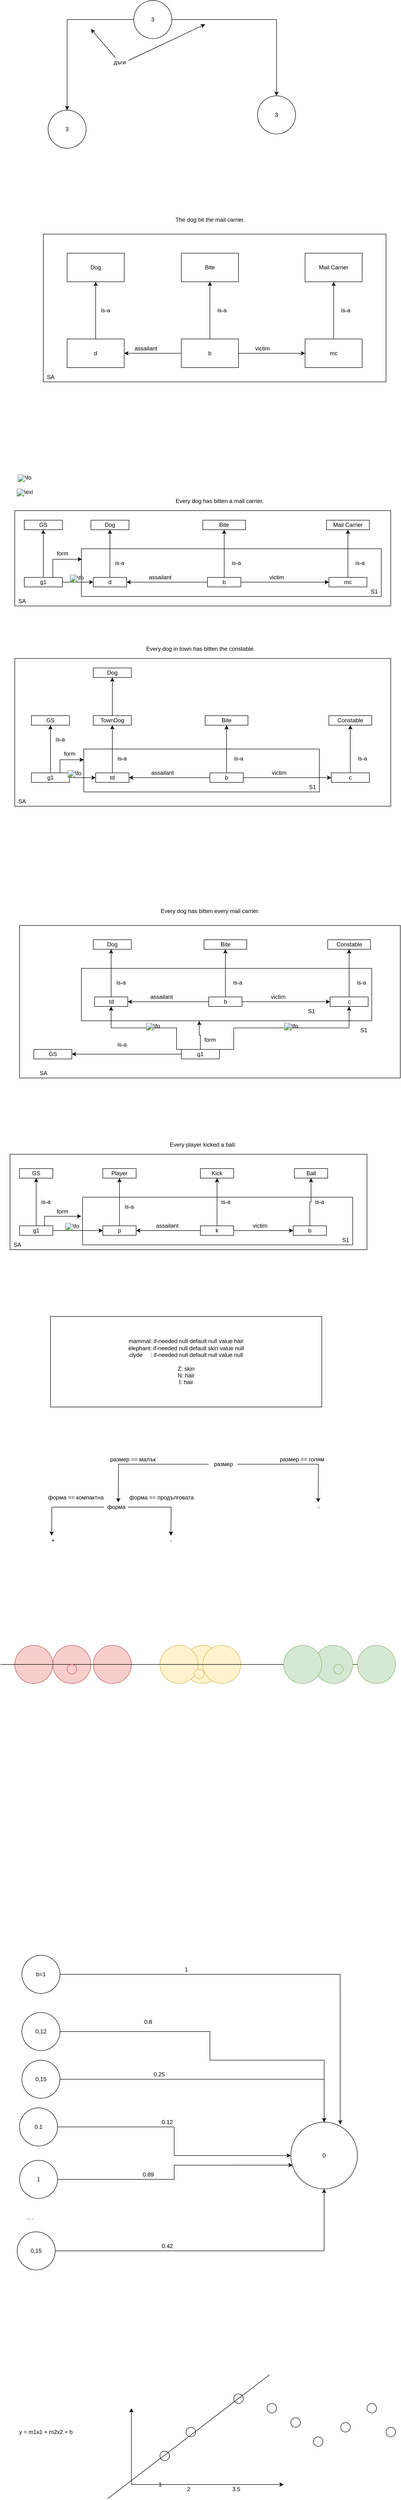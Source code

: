 <mxfile version="16.2.4" type="google"><diagram id="EiVIP9rwSsJM8in6CHdA" name="Page-1"><mxGraphModel dx="1892" dy="961" grid="1" gridSize="10" guides="1" tooltips="1" connect="1" arrows="1" fold="1" page="1" pageScale="1" pageWidth="850" pageHeight="1100" math="0" shadow="0"><root><mxCell id="0"/><mxCell id="1" parent="0"/><mxCell id="0oAoUX062dM17Hm5XDF3-159" value="" style="whiteSpace=wrap;html=1;" vertex="1" parent="1"><mxGeometry x="20" y="2530" width="750" height="200" as="geometry"/></mxCell><mxCell id="0oAoUX062dM17Hm5XDF3-153" value="" style="whiteSpace=wrap;html=1;" vertex="1" parent="1"><mxGeometry x="172.5" y="2620" width="567.5" height="100" as="geometry"/></mxCell><mxCell id="0oAoUX062dM17Hm5XDF3-131" value="" style="whiteSpace=wrap;html=1;" vertex="1" parent="1"><mxGeometry x="40" y="2050" width="800" height="320" as="geometry"/></mxCell><mxCell id="0oAoUX062dM17Hm5XDF3-127" value="" style="whiteSpace=wrap;html=1;" vertex="1" parent="1"><mxGeometry x="170" y="2140" width="610" height="110" as="geometry"/></mxCell><mxCell id="0oAoUX062dM17Hm5XDF3-85" value="" style="whiteSpace=wrap;html=1;" vertex="1" parent="1"><mxGeometry x="30" y="1490" width="790" height="310" as="geometry"/></mxCell><mxCell id="0oAoUX062dM17Hm5XDF3-84" value="" style="whiteSpace=wrap;html=1;" vertex="1" parent="1"><mxGeometry x="175" y="1680" width="495" height="90" as="geometry"/></mxCell><mxCell id="0oAoUX062dM17Hm5XDF3-57" value="" style="whiteSpace=wrap;html=1;" vertex="1" parent="1"><mxGeometry x="30" y="1180" width="790" height="200" as="geometry"/></mxCell><mxCell id="0oAoUX062dM17Hm5XDF3-54" value="" style="whiteSpace=wrap;html=1;" vertex="1" parent="1"><mxGeometry x="170" y="1260" width="630" height="100" as="geometry"/></mxCell><mxCell id="0oAoUX062dM17Hm5XDF3-26" value="" style="whiteSpace=wrap;html=1;" vertex="1" parent="1"><mxGeometry x="90" y="600" width="720" height="310" as="geometry"/></mxCell><mxCell id="0oAoUX062dM17Hm5XDF3-4" style="edgeStyle=orthogonalEdgeStyle;rounded=0;orthogonalLoop=1;jettySize=auto;html=1;exitX=0;exitY=0.5;exitDx=0;exitDy=0;" edge="1" parent="1" source="0oAoUX062dM17Hm5XDF3-1" target="0oAoUX062dM17Hm5XDF3-2"><mxGeometry relative="1" as="geometry"/></mxCell><mxCell id="0oAoUX062dM17Hm5XDF3-5" style="edgeStyle=orthogonalEdgeStyle;rounded=0;orthogonalLoop=1;jettySize=auto;html=1;exitX=1;exitY=0.5;exitDx=0;exitDy=0;entryX=0.5;entryY=0;entryDx=0;entryDy=0;" edge="1" parent="1" source="0oAoUX062dM17Hm5XDF3-1" target="0oAoUX062dM17Hm5XDF3-3"><mxGeometry relative="1" as="geometry"/></mxCell><mxCell id="0oAoUX062dM17Hm5XDF3-1" value="3" style="ellipse;whiteSpace=wrap;html=1;aspect=fixed;" vertex="1" parent="1"><mxGeometry x="280" y="110" width="80" height="80" as="geometry"/></mxCell><mxCell id="0oAoUX062dM17Hm5XDF3-2" value="3" style="ellipse;whiteSpace=wrap;html=1;aspect=fixed;" vertex="1" parent="1"><mxGeometry x="100" y="340" width="80" height="80" as="geometry"/></mxCell><mxCell id="0oAoUX062dM17Hm5XDF3-3" value="3" style="ellipse;whiteSpace=wrap;html=1;aspect=fixed;" vertex="1" parent="1"><mxGeometry x="540" y="310" width="80" height="80" as="geometry"/></mxCell><mxCell id="0oAoUX062dM17Hm5XDF3-6" value="дъги" style="text;html=1;align=center;verticalAlign=middle;resizable=0;points=[];autosize=1;strokeColor=none;fillColor=none;" vertex="1" parent="1"><mxGeometry x="230" y="230" width="40" height="20" as="geometry"/></mxCell><mxCell id="0oAoUX062dM17Hm5XDF3-7" value="" style="endArrow=classic;html=1;rounded=0;" edge="1" parent="1" source="0oAoUX062dM17Hm5XDF3-6"><mxGeometry width="50" height="50" relative="1" as="geometry"><mxPoint x="470" y="330" as="sourcePoint"/><mxPoint x="190" y="170" as="targetPoint"/></mxGeometry></mxCell><mxCell id="0oAoUX062dM17Hm5XDF3-8" value="" style="endArrow=classic;html=1;rounded=0;exitX=0.979;exitY=0.281;exitDx=0;exitDy=0;exitPerimeter=0;" edge="1" parent="1" source="0oAoUX062dM17Hm5XDF3-6"><mxGeometry width="50" height="50" relative="1" as="geometry"><mxPoint x="251.429" y="240" as="sourcePoint"/><mxPoint x="430" y="160" as="targetPoint"/></mxGeometry></mxCell><mxCell id="0oAoUX062dM17Hm5XDF3-9" value="Dog" style="rounded=0;whiteSpace=wrap;html=1;" vertex="1" parent="1"><mxGeometry x="140" y="640" width="120" height="60" as="geometry"/></mxCell><mxCell id="0oAoUX062dM17Hm5XDF3-10" value="The dog bit the mail carrier." style="text;html=1;align=center;verticalAlign=middle;resizable=0;points=[];autosize=1;strokeColor=none;fillColor=none;" vertex="1" parent="1"><mxGeometry x="360" y="560" width="160" height="20" as="geometry"/></mxCell><mxCell id="0oAoUX062dM17Hm5XDF3-11" value="Mail Carrier" style="rounded=0;whiteSpace=wrap;html=1;" vertex="1" parent="1"><mxGeometry x="640" y="640" width="120" height="60" as="geometry"/></mxCell><mxCell id="0oAoUX062dM17Hm5XDF3-12" value="Bite" style="rounded=0;whiteSpace=wrap;html=1;" vertex="1" parent="1"><mxGeometry x="380" y="640" width="120" height="60" as="geometry"/></mxCell><mxCell id="0oAoUX062dM17Hm5XDF3-16" style="edgeStyle=orthogonalEdgeStyle;rounded=0;orthogonalLoop=1;jettySize=auto;html=1;" edge="1" parent="1" source="0oAoUX062dM17Hm5XDF3-13" target="0oAoUX062dM17Hm5XDF3-9"><mxGeometry relative="1" as="geometry"/></mxCell><mxCell id="0oAoUX062dM17Hm5XDF3-13" value="d" style="rounded=0;whiteSpace=wrap;html=1;" vertex="1" parent="1"><mxGeometry x="140" y="820" width="120" height="60" as="geometry"/></mxCell><mxCell id="0oAoUX062dM17Hm5XDF3-17" style="edgeStyle=orthogonalEdgeStyle;rounded=0;orthogonalLoop=1;jettySize=auto;html=1;entryX=0.5;entryY=1;entryDx=0;entryDy=0;" edge="1" parent="1" source="0oAoUX062dM17Hm5XDF3-14" target="0oAoUX062dM17Hm5XDF3-12"><mxGeometry relative="1" as="geometry"/></mxCell><mxCell id="0oAoUX062dM17Hm5XDF3-22" style="edgeStyle=orthogonalEdgeStyle;rounded=0;orthogonalLoop=1;jettySize=auto;html=1;" edge="1" parent="1" source="0oAoUX062dM17Hm5XDF3-14" target="0oAoUX062dM17Hm5XDF3-13"><mxGeometry relative="1" as="geometry"/></mxCell><mxCell id="0oAoUX062dM17Hm5XDF3-23" style="edgeStyle=orthogonalEdgeStyle;rounded=0;orthogonalLoop=1;jettySize=auto;html=1;entryX=0;entryY=0.5;entryDx=0;entryDy=0;" edge="1" parent="1" source="0oAoUX062dM17Hm5XDF3-14" target="0oAoUX062dM17Hm5XDF3-15"><mxGeometry relative="1" as="geometry"/></mxCell><mxCell id="0oAoUX062dM17Hm5XDF3-14" value="b" style="rounded=0;whiteSpace=wrap;html=1;" vertex="1" parent="1"><mxGeometry x="380" y="820" width="120" height="60" as="geometry"/></mxCell><mxCell id="0oAoUX062dM17Hm5XDF3-18" style="edgeStyle=orthogonalEdgeStyle;rounded=0;orthogonalLoop=1;jettySize=auto;html=1;" edge="1" parent="1" source="0oAoUX062dM17Hm5XDF3-15" target="0oAoUX062dM17Hm5XDF3-11"><mxGeometry relative="1" as="geometry"/></mxCell><mxCell id="0oAoUX062dM17Hm5XDF3-15" value="mc" style="rounded=0;whiteSpace=wrap;html=1;" vertex="1" parent="1"><mxGeometry x="640" y="820" width="120" height="60" as="geometry"/></mxCell><mxCell id="0oAoUX062dM17Hm5XDF3-19" value="is-a" style="text;html=1;align=center;verticalAlign=middle;resizable=0;points=[];autosize=1;strokeColor=none;fillColor=none;" vertex="1" parent="1"><mxGeometry x="205" y="750" width="30" height="20" as="geometry"/></mxCell><mxCell id="0oAoUX062dM17Hm5XDF3-20" value="is-a" style="text;html=1;align=center;verticalAlign=middle;resizable=0;points=[];autosize=1;strokeColor=none;fillColor=none;" vertex="1" parent="1"><mxGeometry x="450" y="750" width="30" height="20" as="geometry"/></mxCell><mxCell id="0oAoUX062dM17Hm5XDF3-21" value="is-a" style="text;html=1;align=center;verticalAlign=middle;resizable=0;points=[];autosize=1;strokeColor=none;fillColor=none;" vertex="1" parent="1"><mxGeometry x="710" y="750" width="30" height="20" as="geometry"/></mxCell><mxCell id="0oAoUX062dM17Hm5XDF3-24" value="victim" style="text;html=1;align=center;verticalAlign=middle;resizable=0;points=[];autosize=1;strokeColor=none;fillColor=none;" vertex="1" parent="1"><mxGeometry x="525" y="830" width="50" height="20" as="geometry"/></mxCell><mxCell id="0oAoUX062dM17Hm5XDF3-25" value="assailant" style="text;html=1;align=center;verticalAlign=middle;resizable=0;points=[];autosize=1;strokeColor=none;fillColor=none;" vertex="1" parent="1"><mxGeometry x="275" y="830" width="60" height="20" as="geometry"/></mxCell><mxCell id="0oAoUX062dM17Hm5XDF3-27" value="SA" style="text;html=1;align=center;verticalAlign=middle;resizable=0;points=[];autosize=1;strokeColor=none;fillColor=none;" vertex="1" parent="1"><mxGeometry x="90" y="890" width="30" height="20" as="geometry"/></mxCell><mxCell id="0oAoUX062dM17Hm5XDF3-28" value="Every dog has bitten a mail carrier." style="text;html=1;align=center;verticalAlign=middle;resizable=0;points=[];autosize=1;strokeColor=none;fillColor=none;" vertex="1" parent="1"><mxGeometry x="360" y="1150" width="200" height="20" as="geometry"/></mxCell><mxCell id="0oAoUX062dM17Hm5XDF3-30" value="Dog" style="rounded=0;whiteSpace=wrap;html=1;" vertex="1" parent="1"><mxGeometry x="190" y="1200" width="80" height="20" as="geometry"/></mxCell><mxCell id="0oAoUX062dM17Hm5XDF3-31" value="Mail Carrier" style="rounded=0;whiteSpace=wrap;html=1;" vertex="1" parent="1"><mxGeometry x="685" y="1200" width="90" height="20" as="geometry"/></mxCell><mxCell id="0oAoUX062dM17Hm5XDF3-32" value="Bite" style="rounded=0;whiteSpace=wrap;html=1;" vertex="1" parent="1"><mxGeometry x="425" y="1200" width="90" height="20" as="geometry"/></mxCell><mxCell id="0oAoUX062dM17Hm5XDF3-33" style="edgeStyle=orthogonalEdgeStyle;rounded=0;orthogonalLoop=1;jettySize=auto;html=1;" edge="1" parent="1" source="0oAoUX062dM17Hm5XDF3-34" target="0oAoUX062dM17Hm5XDF3-30"><mxGeometry relative="1" as="geometry"/></mxCell><mxCell id="0oAoUX062dM17Hm5XDF3-34" value="d" style="rounded=0;whiteSpace=wrap;html=1;" vertex="1" parent="1"><mxGeometry x="195" y="1320" width="70" height="20" as="geometry"/></mxCell><mxCell id="0oAoUX062dM17Hm5XDF3-35" style="edgeStyle=orthogonalEdgeStyle;rounded=0;orthogonalLoop=1;jettySize=auto;html=1;entryX=0.5;entryY=1;entryDx=0;entryDy=0;" edge="1" parent="1" source="0oAoUX062dM17Hm5XDF3-38" target="0oAoUX062dM17Hm5XDF3-32"><mxGeometry relative="1" as="geometry"/></mxCell><mxCell id="0oAoUX062dM17Hm5XDF3-36" style="edgeStyle=orthogonalEdgeStyle;rounded=0;orthogonalLoop=1;jettySize=auto;html=1;" edge="1" parent="1" source="0oAoUX062dM17Hm5XDF3-38" target="0oAoUX062dM17Hm5XDF3-34"><mxGeometry relative="1" as="geometry"/></mxCell><mxCell id="0oAoUX062dM17Hm5XDF3-37" style="edgeStyle=orthogonalEdgeStyle;rounded=0;orthogonalLoop=1;jettySize=auto;html=1;entryX=0;entryY=0.5;entryDx=0;entryDy=0;" edge="1" parent="1" source="0oAoUX062dM17Hm5XDF3-38" target="0oAoUX062dM17Hm5XDF3-40"><mxGeometry relative="1" as="geometry"/></mxCell><mxCell id="0oAoUX062dM17Hm5XDF3-38" value="b" style="rounded=0;whiteSpace=wrap;html=1;" vertex="1" parent="1"><mxGeometry x="435" y="1320" width="70" height="20" as="geometry"/></mxCell><mxCell id="0oAoUX062dM17Hm5XDF3-39" style="edgeStyle=orthogonalEdgeStyle;rounded=0;orthogonalLoop=1;jettySize=auto;html=1;" edge="1" parent="1" source="0oAoUX062dM17Hm5XDF3-40" target="0oAoUX062dM17Hm5XDF3-31"><mxGeometry relative="1" as="geometry"/></mxCell><mxCell id="0oAoUX062dM17Hm5XDF3-40" value="mc" style="rounded=0;whiteSpace=wrap;html=1;" vertex="1" parent="1"><mxGeometry x="690" y="1320" width="80" height="20" as="geometry"/></mxCell><mxCell id="0oAoUX062dM17Hm5XDF3-41" value="is-a" style="text;html=1;align=center;verticalAlign=middle;resizable=0;points=[];autosize=1;strokeColor=none;fillColor=none;" vertex="1" parent="1"><mxGeometry x="235" y="1280" width="30" height="20" as="geometry"/></mxCell><mxCell id="0oAoUX062dM17Hm5XDF3-42" value="is-a" style="text;html=1;align=center;verticalAlign=middle;resizable=0;points=[];autosize=1;strokeColor=none;fillColor=none;" vertex="1" parent="1"><mxGeometry x="480" y="1280" width="30" height="20" as="geometry"/></mxCell><mxCell id="0oAoUX062dM17Hm5XDF3-43" value="is-a" style="text;html=1;align=center;verticalAlign=middle;resizable=0;points=[];autosize=1;strokeColor=none;fillColor=none;" vertex="1" parent="1"><mxGeometry x="740" y="1280" width="30" height="20" as="geometry"/></mxCell><mxCell id="0oAoUX062dM17Hm5XDF3-44" value="victim" style="text;html=1;align=center;verticalAlign=middle;resizable=0;points=[];autosize=1;strokeColor=none;fillColor=none;" vertex="1" parent="1"><mxGeometry x="555" y="1310" width="50" height="20" as="geometry"/></mxCell><mxCell id="0oAoUX062dM17Hm5XDF3-45" value="assailant" style="text;html=1;align=center;verticalAlign=middle;resizable=0;points=[];autosize=1;strokeColor=none;fillColor=none;" vertex="1" parent="1"><mxGeometry x="305" y="1310" width="60" height="20" as="geometry"/></mxCell><mxCell id="0oAoUX062dM17Hm5XDF3-47" value="&lt;span class=&quot;mwe-math-element&quot;&gt;&lt;span class=&quot;mwe-math-mathml-inline mwe-math-mathml-a11y&quot; style=&quot;display: none&quot;&gt;&lt;br&gt;  &lt;br&gt;    &lt;br&gt;      &lt;br&gt;        ∀&lt;br&gt;      &lt;br&gt;    &lt;br&gt;    {\displaystyle \forall }&lt;br&gt;  &lt;br&gt;&lt;/span&gt;&lt;img src=&quot;https://wikimedia.org/api/rest_v1/media/math/render/svg/bfc1a1a9c4c0f8d5df989c98aa2773ed657c5937&quot; class=&quot;mwe-math-fallback-image-inline&quot; style=&quot;vertical-align: -0.338ex ; width: 1.293ex ; height: 2.176ex&quot; alt=&quot;\forall &quot;&gt;&lt;/span&gt;&lt;span class=&quot;mwe-math-element&quot;&gt;&lt;/span&gt;" style="text;html=1;align=center;verticalAlign=middle;resizable=0;points=[];autosize=1;strokeColor=none;fillColor=none;" vertex="1" parent="1"><mxGeometry x="40" y="1100" width="20" height="20" as="geometry"/></mxCell><mxCell id="0oAoUX062dM17Hm5XDF3-48" value="&lt;span class=&quot;mwe-math-element&quot;&gt;&lt;img src=&quot;https://wikimedia.org/api/rest_v1/media/math/render/svg/77ed842b6b90b2fdd825320cf8e5265fa937b583&quot; class=&quot;mwe-math-fallback-image-inline&quot; style=&quot;vertical-align: -0.338ex ; width: 1.293ex ; height: 2.176ex&quot; alt=&quot;\exists &quot;&gt;&lt;/span&gt;" style="text;html=1;align=center;verticalAlign=middle;resizable=0;points=[];autosize=1;strokeColor=none;fillColor=none;" vertex="1" parent="1"><mxGeometry x="40" y="1130" width="20" height="20" as="geometry"/></mxCell><mxCell id="0oAoUX062dM17Hm5XDF3-49" value="GS" style="rounded=0;whiteSpace=wrap;html=1;" vertex="1" parent="1"><mxGeometry x="50" y="1200" width="80" height="20" as="geometry"/></mxCell><mxCell id="0oAoUX062dM17Hm5XDF3-51" style="edgeStyle=orthogonalEdgeStyle;rounded=0;orthogonalLoop=1;jettySize=auto;html=1;" edge="1" parent="1" source="0oAoUX062dM17Hm5XDF3-50" target="0oAoUX062dM17Hm5XDF3-49"><mxGeometry relative="1" as="geometry"/></mxCell><mxCell id="0oAoUX062dM17Hm5XDF3-52" style="edgeStyle=orthogonalEdgeStyle;rounded=0;orthogonalLoop=1;jettySize=auto;html=1;exitX=1;exitY=0.5;exitDx=0;exitDy=0;" edge="1" parent="1" source="0oAoUX062dM17Hm5XDF3-50" target="0oAoUX062dM17Hm5XDF3-34"><mxGeometry relative="1" as="geometry"/></mxCell><mxCell id="0oAoUX062dM17Hm5XDF3-55" style="edgeStyle=orthogonalEdgeStyle;rounded=0;orthogonalLoop=1;jettySize=auto;html=1;exitX=0.75;exitY=0;exitDx=0;exitDy=0;entryX=0.002;entryY=0.22;entryDx=0;entryDy=0;entryPerimeter=0;" edge="1" parent="1" source="0oAoUX062dM17Hm5XDF3-50" target="0oAoUX062dM17Hm5XDF3-54"><mxGeometry relative="1" as="geometry"/></mxCell><mxCell id="0oAoUX062dM17Hm5XDF3-50" value="g1" style="rounded=0;whiteSpace=wrap;html=1;" vertex="1" parent="1"><mxGeometry x="50" y="1320" width="80" height="20" as="geometry"/></mxCell><mxCell id="0oAoUX062dM17Hm5XDF3-53" value="&lt;span class=&quot;mwe-math-element&quot;&gt;&lt;span class=&quot;mwe-math-mathml-inline mwe-math-mathml-a11y&quot; style=&quot;display: none&quot;&gt;&lt;br&gt;  &lt;br&gt;    &lt;br&gt;      &lt;br&gt;        ∀&lt;br&gt;      &lt;br&gt;    &lt;br&gt;    {\displaystyle \forall }&lt;br&gt;  &lt;br&gt;&lt;/span&gt;&lt;img src=&quot;https://wikimedia.org/api/rest_v1/media/math/render/svg/bfc1a1a9c4c0f8d5df989c98aa2773ed657c5937&quot; class=&quot;mwe-math-fallback-image-inline&quot; style=&quot;vertical-align: -0.338ex ; width: 1.293ex ; height: 2.176ex&quot; alt=&quot;\forall &quot;&gt;&lt;/span&gt;&lt;span class=&quot;mwe-math-element&quot;&gt;&lt;/span&gt;" style="text;html=1;align=center;verticalAlign=middle;resizable=0;points=[];autosize=1;strokeColor=none;fillColor=none;" vertex="1" parent="1"><mxGeometry x="150" y="1310" width="20" height="20" as="geometry"/></mxCell><mxCell id="0oAoUX062dM17Hm5XDF3-56" value="form" style="text;html=1;align=center;verticalAlign=middle;resizable=0;points=[];autosize=1;strokeColor=none;fillColor=none;" vertex="1" parent="1"><mxGeometry x="110" y="1260" width="40" height="20" as="geometry"/></mxCell><mxCell id="0oAoUX062dM17Hm5XDF3-58" value="SA" style="text;html=1;align=center;verticalAlign=middle;resizable=0;points=[];autosize=1;strokeColor=none;fillColor=none;" vertex="1" parent="1"><mxGeometry x="30" y="1360" width="30" height="20" as="geometry"/></mxCell><mxCell id="0oAoUX062dM17Hm5XDF3-59" value="S1" style="text;html=1;align=center;verticalAlign=middle;resizable=0;points=[];autosize=1;strokeColor=none;fillColor=none;" vertex="1" parent="1"><mxGeometry x="770" y="1340" width="30" height="20" as="geometry"/></mxCell><mxCell id="0oAoUX062dM17Hm5XDF3-60" value="Every dog in town has bitten the constable." style="text;html=1;align=center;verticalAlign=middle;resizable=0;points=[];autosize=1;strokeColor=none;fillColor=none;" vertex="1" parent="1"><mxGeometry x="300" y="1460" width="240" height="20" as="geometry"/></mxCell><mxCell id="0oAoUX062dM17Hm5XDF3-78" style="edgeStyle=orthogonalEdgeStyle;rounded=0;orthogonalLoop=1;jettySize=auto;html=1;" edge="1" parent="1" source="0oAoUX062dM17Hm5XDF3-61" target="0oAoUX062dM17Hm5XDF3-77"><mxGeometry relative="1" as="geometry"/></mxCell><mxCell id="0oAoUX062dM17Hm5XDF3-61" value="TownDog" style="rounded=0;whiteSpace=wrap;html=1;" vertex="1" parent="1"><mxGeometry x="195" y="1610" width="80" height="20" as="geometry"/></mxCell><mxCell id="0oAoUX062dM17Hm5XDF3-62" value="Constable" style="rounded=0;whiteSpace=wrap;html=1;" vertex="1" parent="1"><mxGeometry x="690" y="1610" width="90" height="20" as="geometry"/></mxCell><mxCell id="0oAoUX062dM17Hm5XDF3-63" value="Bite" style="rounded=0;whiteSpace=wrap;html=1;" vertex="1" parent="1"><mxGeometry x="430" y="1610" width="90" height="20" as="geometry"/></mxCell><mxCell id="0oAoUX062dM17Hm5XDF3-64" style="edgeStyle=orthogonalEdgeStyle;rounded=0;orthogonalLoop=1;jettySize=auto;html=1;" edge="1" parent="1" source="0oAoUX062dM17Hm5XDF3-65" target="0oAoUX062dM17Hm5XDF3-61"><mxGeometry relative="1" as="geometry"/></mxCell><mxCell id="0oAoUX062dM17Hm5XDF3-65" value="td" style="rounded=0;whiteSpace=wrap;html=1;" vertex="1" parent="1"><mxGeometry x="200" y="1730" width="70" height="20" as="geometry"/></mxCell><mxCell id="0oAoUX062dM17Hm5XDF3-66" style="edgeStyle=orthogonalEdgeStyle;rounded=0;orthogonalLoop=1;jettySize=auto;html=1;entryX=0.5;entryY=1;entryDx=0;entryDy=0;" edge="1" parent="1" source="0oAoUX062dM17Hm5XDF3-69" target="0oAoUX062dM17Hm5XDF3-63"><mxGeometry relative="1" as="geometry"/></mxCell><mxCell id="0oAoUX062dM17Hm5XDF3-67" style="edgeStyle=orthogonalEdgeStyle;rounded=0;orthogonalLoop=1;jettySize=auto;html=1;" edge="1" parent="1" source="0oAoUX062dM17Hm5XDF3-69" target="0oAoUX062dM17Hm5XDF3-65"><mxGeometry relative="1" as="geometry"/></mxCell><mxCell id="0oAoUX062dM17Hm5XDF3-68" style="edgeStyle=orthogonalEdgeStyle;rounded=0;orthogonalLoop=1;jettySize=auto;html=1;entryX=0;entryY=0.5;entryDx=0;entryDy=0;" edge="1" parent="1" source="0oAoUX062dM17Hm5XDF3-69" target="0oAoUX062dM17Hm5XDF3-71"><mxGeometry relative="1" as="geometry"/></mxCell><mxCell id="0oAoUX062dM17Hm5XDF3-69" value="b" style="rounded=0;whiteSpace=wrap;html=1;" vertex="1" parent="1"><mxGeometry x="440" y="1730" width="70" height="20" as="geometry"/></mxCell><mxCell id="0oAoUX062dM17Hm5XDF3-70" style="edgeStyle=orthogonalEdgeStyle;rounded=0;orthogonalLoop=1;jettySize=auto;html=1;" edge="1" parent="1" source="0oAoUX062dM17Hm5XDF3-71" target="0oAoUX062dM17Hm5XDF3-62"><mxGeometry relative="1" as="geometry"/></mxCell><mxCell id="0oAoUX062dM17Hm5XDF3-71" value="c" style="rounded=0;whiteSpace=wrap;html=1;" vertex="1" parent="1"><mxGeometry x="695" y="1730" width="80" height="20" as="geometry"/></mxCell><mxCell id="0oAoUX062dM17Hm5XDF3-72" value="is-a" style="text;html=1;align=center;verticalAlign=middle;resizable=0;points=[];autosize=1;strokeColor=none;fillColor=none;" vertex="1" parent="1"><mxGeometry x="240" y="1690" width="30" height="20" as="geometry"/></mxCell><mxCell id="0oAoUX062dM17Hm5XDF3-73" value="is-a" style="text;html=1;align=center;verticalAlign=middle;resizable=0;points=[];autosize=1;strokeColor=none;fillColor=none;" vertex="1" parent="1"><mxGeometry x="485" y="1690" width="30" height="20" as="geometry"/></mxCell><mxCell id="0oAoUX062dM17Hm5XDF3-74" value="is-a" style="text;html=1;align=center;verticalAlign=middle;resizable=0;points=[];autosize=1;strokeColor=none;fillColor=none;" vertex="1" parent="1"><mxGeometry x="745" y="1690" width="30" height="20" as="geometry"/></mxCell><mxCell id="0oAoUX062dM17Hm5XDF3-75" value="victim" style="text;html=1;align=center;verticalAlign=middle;resizable=0;points=[];autosize=1;strokeColor=none;fillColor=none;" vertex="1" parent="1"><mxGeometry x="560" y="1720" width="50" height="20" as="geometry"/></mxCell><mxCell id="0oAoUX062dM17Hm5XDF3-76" value="assailant" style="text;html=1;align=center;verticalAlign=middle;resizable=0;points=[];autosize=1;strokeColor=none;fillColor=none;" vertex="1" parent="1"><mxGeometry x="310" y="1720" width="60" height="20" as="geometry"/></mxCell><mxCell id="0oAoUX062dM17Hm5XDF3-77" value="Dog" style="rounded=0;whiteSpace=wrap;html=1;" vertex="1" parent="1"><mxGeometry x="195" y="1510" width="80" height="20" as="geometry"/></mxCell><mxCell id="0oAoUX062dM17Hm5XDF3-79" value="GS" style="rounded=0;whiteSpace=wrap;html=1;" vertex="1" parent="1"><mxGeometry x="65" y="1610" width="80" height="20" as="geometry"/></mxCell><mxCell id="0oAoUX062dM17Hm5XDF3-81" style="edgeStyle=orthogonalEdgeStyle;rounded=0;orthogonalLoop=1;jettySize=auto;html=1;" edge="1" parent="1" source="0oAoUX062dM17Hm5XDF3-80" target="0oAoUX062dM17Hm5XDF3-65"><mxGeometry relative="1" as="geometry"/></mxCell><mxCell id="0oAoUX062dM17Hm5XDF3-82" style="edgeStyle=orthogonalEdgeStyle;rounded=0;orthogonalLoop=1;jettySize=auto;html=1;exitX=0.5;exitY=0;exitDx=0;exitDy=0;entryX=0.5;entryY=1;entryDx=0;entryDy=0;" edge="1" parent="1" source="0oAoUX062dM17Hm5XDF3-80" target="0oAoUX062dM17Hm5XDF3-79"><mxGeometry relative="1" as="geometry"/></mxCell><mxCell id="0oAoUX062dM17Hm5XDF3-89" style="edgeStyle=orthogonalEdgeStyle;rounded=0;orthogonalLoop=1;jettySize=auto;html=1;exitX=0.75;exitY=0;exitDx=0;exitDy=0;entryX=0;entryY=0.25;entryDx=0;entryDy=0;" edge="1" parent="1" source="0oAoUX062dM17Hm5XDF3-80" target="0oAoUX062dM17Hm5XDF3-84"><mxGeometry relative="1" as="geometry"/></mxCell><mxCell id="0oAoUX062dM17Hm5XDF3-80" value="g1" style="rounded=0;whiteSpace=wrap;html=1;" vertex="1" parent="1"><mxGeometry x="65" y="1730" width="80" height="20" as="geometry"/></mxCell><mxCell id="0oAoUX062dM17Hm5XDF3-83" value="is-a" style="text;html=1;align=center;verticalAlign=middle;resizable=0;points=[];autosize=1;strokeColor=none;fillColor=none;" vertex="1" parent="1"><mxGeometry x="110" y="1650" width="30" height="20" as="geometry"/></mxCell><mxCell id="0oAoUX062dM17Hm5XDF3-86" value="SA" style="text;html=1;align=center;verticalAlign=middle;resizable=0;points=[];autosize=1;strokeColor=none;fillColor=none;" vertex="1" parent="1"><mxGeometry x="30" y="1780" width="30" height="20" as="geometry"/></mxCell><mxCell id="0oAoUX062dM17Hm5XDF3-87" value="S1" style="text;html=1;align=center;verticalAlign=middle;resizable=0;points=[];autosize=1;strokeColor=none;fillColor=none;" vertex="1" parent="1"><mxGeometry x="640" y="1750" width="30" height="20" as="geometry"/></mxCell><mxCell id="0oAoUX062dM17Hm5XDF3-88" value="&lt;span class=&quot;mwe-math-element&quot;&gt;&lt;span class=&quot;mwe-math-mathml-inline mwe-math-mathml-a11y&quot; style=&quot;display: none&quot;&gt;&lt;br&gt;  &lt;br&gt;    &lt;br&gt;      &lt;br&gt;        ∀&lt;br&gt;      &lt;br&gt;    &lt;br&gt;    {\displaystyle \forall }&lt;br&gt;  &lt;br&gt;&lt;/span&gt;&lt;img src=&quot;https://wikimedia.org/api/rest_v1/media/math/render/svg/bfc1a1a9c4c0f8d5df989c98aa2773ed657c5937&quot; class=&quot;mwe-math-fallback-image-inline&quot; style=&quot;vertical-align: -0.338ex ; width: 1.293ex ; height: 2.176ex&quot; alt=&quot;\forall &quot;&gt;&lt;/span&gt;&lt;span class=&quot;mwe-math-element&quot;&gt;&lt;/span&gt;" style="text;html=1;align=center;verticalAlign=middle;resizable=0;points=[];autosize=1;strokeColor=none;fillColor=none;" vertex="1" parent="1"><mxGeometry x="145" y="1720" width="20" height="20" as="geometry"/></mxCell><mxCell id="0oAoUX062dM17Hm5XDF3-90" value="form" style="text;html=1;align=center;verticalAlign=middle;resizable=0;points=[];autosize=1;strokeColor=none;fillColor=none;" vertex="1" parent="1"><mxGeometry x="125" y="1680" width="40" height="20" as="geometry"/></mxCell><mxCell id="0oAoUX062dM17Hm5XDF3-91" value="Every dog has bitten every mail carrier." style="text;html=1;align=center;verticalAlign=middle;resizable=0;points=[];autosize=1;strokeColor=none;fillColor=none;" vertex="1" parent="1"><mxGeometry x="330" y="2010" width="220" height="20" as="geometry"/></mxCell><mxCell id="0oAoUX062dM17Hm5XDF3-96" value="Constable" style="rounded=0;whiteSpace=wrap;html=1;" vertex="1" parent="1"><mxGeometry x="687.5" y="2080" width="90" height="20" as="geometry"/></mxCell><mxCell id="0oAoUX062dM17Hm5XDF3-97" value="Bite" style="rounded=0;whiteSpace=wrap;html=1;" vertex="1" parent="1"><mxGeometry x="427.5" y="2080" width="90" height="20" as="geometry"/></mxCell><mxCell id="0oAoUX062dM17Hm5XDF3-98" style="edgeStyle=orthogonalEdgeStyle;rounded=0;orthogonalLoop=1;jettySize=auto;html=1;" edge="1" parent="1" source="0oAoUX062dM17Hm5XDF3-99"><mxGeometry relative="1" as="geometry"><mxPoint x="232.5" y="2100" as="targetPoint"/></mxGeometry></mxCell><mxCell id="0oAoUX062dM17Hm5XDF3-99" value="td" style="rounded=0;whiteSpace=wrap;html=1;" vertex="1" parent="1"><mxGeometry x="197.5" y="2200" width="70" height="20" as="geometry"/></mxCell><mxCell id="0oAoUX062dM17Hm5XDF3-100" style="edgeStyle=orthogonalEdgeStyle;rounded=0;orthogonalLoop=1;jettySize=auto;html=1;entryX=0.5;entryY=1;entryDx=0;entryDy=0;" edge="1" parent="1" source="0oAoUX062dM17Hm5XDF3-103" target="0oAoUX062dM17Hm5XDF3-97"><mxGeometry relative="1" as="geometry"/></mxCell><mxCell id="0oAoUX062dM17Hm5XDF3-101" style="edgeStyle=orthogonalEdgeStyle;rounded=0;orthogonalLoop=1;jettySize=auto;html=1;" edge="1" parent="1" source="0oAoUX062dM17Hm5XDF3-103" target="0oAoUX062dM17Hm5XDF3-99"><mxGeometry relative="1" as="geometry"/></mxCell><mxCell id="0oAoUX062dM17Hm5XDF3-102" style="edgeStyle=orthogonalEdgeStyle;rounded=0;orthogonalLoop=1;jettySize=auto;html=1;entryX=0;entryY=0.5;entryDx=0;entryDy=0;" edge="1" parent="1" source="0oAoUX062dM17Hm5XDF3-103" target="0oAoUX062dM17Hm5XDF3-105"><mxGeometry relative="1" as="geometry"/></mxCell><mxCell id="0oAoUX062dM17Hm5XDF3-103" value="b" style="rounded=0;whiteSpace=wrap;html=1;" vertex="1" parent="1"><mxGeometry x="437.5" y="2200" width="70" height="20" as="geometry"/></mxCell><mxCell id="0oAoUX062dM17Hm5XDF3-104" style="edgeStyle=orthogonalEdgeStyle;rounded=0;orthogonalLoop=1;jettySize=auto;html=1;" edge="1" parent="1" source="0oAoUX062dM17Hm5XDF3-105" target="0oAoUX062dM17Hm5XDF3-96"><mxGeometry relative="1" as="geometry"/></mxCell><mxCell id="0oAoUX062dM17Hm5XDF3-105" value="c" style="rounded=0;whiteSpace=wrap;html=1;" vertex="1" parent="1"><mxGeometry x="692.5" y="2200" width="80" height="20" as="geometry"/></mxCell><mxCell id="0oAoUX062dM17Hm5XDF3-106" value="is-a" style="text;html=1;align=center;verticalAlign=middle;resizable=0;points=[];autosize=1;strokeColor=none;fillColor=none;" vertex="1" parent="1"><mxGeometry x="237.5" y="2160" width="30" height="20" as="geometry"/></mxCell><mxCell id="0oAoUX062dM17Hm5XDF3-107" value="is-a" style="text;html=1;align=center;verticalAlign=middle;resizable=0;points=[];autosize=1;strokeColor=none;fillColor=none;" vertex="1" parent="1"><mxGeometry x="482.5" y="2160" width="30" height="20" as="geometry"/></mxCell><mxCell id="0oAoUX062dM17Hm5XDF3-108" value="is-a" style="text;html=1;align=center;verticalAlign=middle;resizable=0;points=[];autosize=1;strokeColor=none;fillColor=none;" vertex="1" parent="1"><mxGeometry x="742.5" y="2160" width="30" height="20" as="geometry"/></mxCell><mxCell id="0oAoUX062dM17Hm5XDF3-109" value="victim" style="text;html=1;align=center;verticalAlign=middle;resizable=0;points=[];autosize=1;strokeColor=none;fillColor=none;" vertex="1" parent="1"><mxGeometry x="557.5" y="2190" width="50" height="20" as="geometry"/></mxCell><mxCell id="0oAoUX062dM17Hm5XDF3-110" value="assailant" style="text;html=1;align=center;verticalAlign=middle;resizable=0;points=[];autosize=1;strokeColor=none;fillColor=none;" vertex="1" parent="1"><mxGeometry x="307.5" y="2190" width="60" height="20" as="geometry"/></mxCell><mxCell id="0oAoUX062dM17Hm5XDF3-111" value="Dog" style="rounded=0;whiteSpace=wrap;html=1;" vertex="1" parent="1"><mxGeometry x="195" y="2080" width="80" height="20" as="geometry"/></mxCell><mxCell id="0oAoUX062dM17Hm5XDF3-112" value="GS" style="rounded=0;whiteSpace=wrap;html=1;" vertex="1" parent="1"><mxGeometry x="70" y="2310" width="80" height="20" as="geometry"/></mxCell><mxCell id="0oAoUX062dM17Hm5XDF3-122" style="edgeStyle=orthogonalEdgeStyle;rounded=0;orthogonalLoop=1;jettySize=auto;html=1;entryX=1;entryY=0.5;entryDx=0;entryDy=0;" edge="1" parent="1" source="0oAoUX062dM17Hm5XDF3-116" target="0oAoUX062dM17Hm5XDF3-112"><mxGeometry relative="1" as="geometry"/></mxCell><mxCell id="0oAoUX062dM17Hm5XDF3-123" style="edgeStyle=orthogonalEdgeStyle;rounded=0;orthogonalLoop=1;jettySize=auto;html=1;exitX=0.25;exitY=0;exitDx=0;exitDy=0;entryX=0.5;entryY=1;entryDx=0;entryDy=0;" edge="1" parent="1" source="0oAoUX062dM17Hm5XDF3-116" target="0oAoUX062dM17Hm5XDF3-99"><mxGeometry relative="1" as="geometry"><mxPoint x="230" y="2250" as="targetPoint"/><Array as="points"><mxPoint x="370" y="2310"/><mxPoint x="370" y="2265"/><mxPoint x="232" y="2265"/></Array></mxGeometry></mxCell><mxCell id="0oAoUX062dM17Hm5XDF3-124" style="edgeStyle=orthogonalEdgeStyle;rounded=0;orthogonalLoop=1;jettySize=auto;html=1;exitX=0.75;exitY=0;exitDx=0;exitDy=0;entryX=0.5;entryY=1;entryDx=0;entryDy=0;" edge="1" parent="1" source="0oAoUX062dM17Hm5XDF3-116" target="0oAoUX062dM17Hm5XDF3-105"><mxGeometry relative="1" as="geometry"><Array as="points"><mxPoint x="490" y="2310"/><mxPoint x="490" y="2265"/><mxPoint x="732" y="2265"/></Array></mxGeometry></mxCell><mxCell id="0oAoUX062dM17Hm5XDF3-128" style="edgeStyle=orthogonalEdgeStyle;rounded=0;orthogonalLoop=1;jettySize=auto;html=1;entryX=0.406;entryY=1.003;entryDx=0;entryDy=0;entryPerimeter=0;" edge="1" parent="1" source="0oAoUX062dM17Hm5XDF3-116" target="0oAoUX062dM17Hm5XDF3-127"><mxGeometry relative="1" as="geometry"/></mxCell><mxCell id="0oAoUX062dM17Hm5XDF3-116" value="g1" style="rounded=0;whiteSpace=wrap;html=1;" vertex="1" parent="1"><mxGeometry x="380" y="2310" width="80" height="20" as="geometry"/></mxCell><mxCell id="0oAoUX062dM17Hm5XDF3-117" value="is-a" style="text;html=1;align=center;verticalAlign=middle;resizable=0;points=[];autosize=1;strokeColor=none;fillColor=none;" vertex="1" parent="1"><mxGeometry x="240" y="2290" width="30" height="20" as="geometry"/></mxCell><mxCell id="0oAoUX062dM17Hm5XDF3-118" value="SA" style="text;html=1;align=center;verticalAlign=middle;resizable=0;points=[];autosize=1;strokeColor=none;fillColor=none;" vertex="1" parent="1"><mxGeometry x="75" y="2350" width="30" height="20" as="geometry"/></mxCell><mxCell id="0oAoUX062dM17Hm5XDF3-119" value="S1" style="text;html=1;align=center;verticalAlign=middle;resizable=0;points=[];autosize=1;strokeColor=none;fillColor=none;" vertex="1" parent="1"><mxGeometry x="637.5" y="2220" width="30" height="20" as="geometry"/></mxCell><mxCell id="0oAoUX062dM17Hm5XDF3-125" value="&lt;span class=&quot;mwe-math-element&quot;&gt;&lt;span class=&quot;mwe-math-mathml-inline mwe-math-mathml-a11y&quot; style=&quot;display: none&quot;&gt;&lt;br&gt;  &lt;br&gt;    &lt;br&gt;      &lt;br&gt;        ∀&lt;br&gt;      &lt;br&gt;    &lt;br&gt;    {\displaystyle \forall }&lt;br&gt;  &lt;br&gt;&lt;/span&gt;&lt;img src=&quot;https://wikimedia.org/api/rest_v1/media/math/render/svg/bfc1a1a9c4c0f8d5df989c98aa2773ed657c5937&quot; class=&quot;mwe-math-fallback-image-inline&quot; style=&quot;vertical-align: -0.338ex ; width: 1.293ex ; height: 2.176ex&quot; alt=&quot;\forall &quot;&gt;&lt;/span&gt;&lt;span class=&quot;mwe-math-element&quot;&gt;&lt;/span&gt;" style="text;html=1;align=center;verticalAlign=middle;resizable=0;points=[];autosize=1;strokeColor=none;fillColor=none;" vertex="1" parent="1"><mxGeometry x="310" y="2250" width="20" height="20" as="geometry"/></mxCell><mxCell id="0oAoUX062dM17Hm5XDF3-126" value="&lt;span class=&quot;mwe-math-element&quot;&gt;&lt;span class=&quot;mwe-math-mathml-inline mwe-math-mathml-a11y&quot; style=&quot;display: none&quot;&gt;&lt;br&gt;  &lt;br&gt;    &lt;br&gt;      &lt;br&gt;        ∀&lt;br&gt;      &lt;br&gt;    &lt;br&gt;    {\displaystyle \forall }&lt;br&gt;  &lt;br&gt;&lt;/span&gt;&lt;img src=&quot;https://wikimedia.org/api/rest_v1/media/math/render/svg/bfc1a1a9c4c0f8d5df989c98aa2773ed657c5937&quot; class=&quot;mwe-math-fallback-image-inline&quot; style=&quot;vertical-align: -0.338ex ; width: 1.293ex ; height: 2.176ex&quot; alt=&quot;\forall &quot;&gt;&lt;/span&gt;&lt;span class=&quot;mwe-math-element&quot;&gt;&lt;/span&gt;" style="text;html=1;align=center;verticalAlign=middle;resizable=0;points=[];autosize=1;strokeColor=none;fillColor=none;" vertex="1" parent="1"><mxGeometry x="600" y="2250" width="20" height="20" as="geometry"/></mxCell><mxCell id="0oAoUX062dM17Hm5XDF3-129" value="form" style="text;html=1;align=center;verticalAlign=middle;resizable=0;points=[];autosize=1;strokeColor=none;fillColor=none;" vertex="1" parent="1"><mxGeometry x="420" y="2280" width="40" height="20" as="geometry"/></mxCell><mxCell id="0oAoUX062dM17Hm5XDF3-130" value="S1" style="text;html=1;align=center;verticalAlign=middle;resizable=0;points=[];autosize=1;strokeColor=none;fillColor=none;" vertex="1" parent="1"><mxGeometry x="747.5" y="2260" width="30" height="20" as="geometry"/></mxCell><mxCell id="0oAoUX062dM17Hm5XDF3-132" value="Every player kicked a ball." style="text;html=1;align=center;verticalAlign=middle;resizable=0;points=[];autosize=1;strokeColor=none;fillColor=none;" vertex="1" parent="1"><mxGeometry x="350" y="2500" width="150" height="20" as="geometry"/></mxCell><mxCell id="0oAoUX062dM17Hm5XDF3-133" value="Player" style="rounded=0;whiteSpace=wrap;html=1;" vertex="1" parent="1"><mxGeometry x="215" y="2560" width="70" height="20" as="geometry"/></mxCell><mxCell id="0oAoUX062dM17Hm5XDF3-134" value="Ball" style="rounded=0;whiteSpace=wrap;html=1;" vertex="1" parent="1"><mxGeometry x="617.5" y="2560" width="70" height="20" as="geometry"/></mxCell><mxCell id="0oAoUX062dM17Hm5XDF3-135" value="Kick" style="rounded=0;whiteSpace=wrap;html=1;" vertex="1" parent="1"><mxGeometry x="420" y="2560" width="70" height="20" as="geometry"/></mxCell><mxCell id="0oAoUX062dM17Hm5XDF3-139" style="edgeStyle=orthogonalEdgeStyle;rounded=0;orthogonalLoop=1;jettySize=auto;html=1;entryX=0.5;entryY=1;entryDx=0;entryDy=0;" edge="1" parent="1" source="0oAoUX062dM17Hm5XDF3-136" target="0oAoUX062dM17Hm5XDF3-133"><mxGeometry relative="1" as="geometry"/></mxCell><mxCell id="0oAoUX062dM17Hm5XDF3-136" value="p" style="rounded=0;whiteSpace=wrap;html=1;" vertex="1" parent="1"><mxGeometry x="215" y="2680" width="70" height="20" as="geometry"/></mxCell><mxCell id="0oAoUX062dM17Hm5XDF3-140" style="edgeStyle=orthogonalEdgeStyle;rounded=0;orthogonalLoop=1;jettySize=auto;html=1;entryX=0.5;entryY=1;entryDx=0;entryDy=0;" edge="1" parent="1" source="0oAoUX062dM17Hm5XDF3-137" target="0oAoUX062dM17Hm5XDF3-135"><mxGeometry relative="1" as="geometry"/></mxCell><mxCell id="0oAoUX062dM17Hm5XDF3-142" style="edgeStyle=orthogonalEdgeStyle;rounded=0;orthogonalLoop=1;jettySize=auto;html=1;" edge="1" parent="1" source="0oAoUX062dM17Hm5XDF3-137" target="0oAoUX062dM17Hm5XDF3-136"><mxGeometry relative="1" as="geometry"><mxPoint x="290" y="2690" as="targetPoint"/></mxGeometry></mxCell><mxCell id="0oAoUX062dM17Hm5XDF3-143" style="edgeStyle=orthogonalEdgeStyle;rounded=0;orthogonalLoop=1;jettySize=auto;html=1;" edge="1" parent="1" source="0oAoUX062dM17Hm5XDF3-137" target="0oAoUX062dM17Hm5XDF3-138"><mxGeometry relative="1" as="geometry"/></mxCell><mxCell id="0oAoUX062dM17Hm5XDF3-137" value="k" style="rounded=0;whiteSpace=wrap;html=1;" vertex="1" parent="1"><mxGeometry x="420" y="2680" width="70" height="20" as="geometry"/></mxCell><mxCell id="0oAoUX062dM17Hm5XDF3-141" style="edgeStyle=orthogonalEdgeStyle;rounded=0;orthogonalLoop=1;jettySize=auto;html=1;entryX=0.5;entryY=1;entryDx=0;entryDy=0;" edge="1" parent="1" source="0oAoUX062dM17Hm5XDF3-138" target="0oAoUX062dM17Hm5XDF3-134"><mxGeometry relative="1" as="geometry"/></mxCell><mxCell id="0oAoUX062dM17Hm5XDF3-138" value="b" style="rounded=0;whiteSpace=wrap;html=1;" vertex="1" parent="1"><mxGeometry x="615" y="2680" width="70" height="20" as="geometry"/></mxCell><mxCell id="0oAoUX062dM17Hm5XDF3-144" value="assailant" style="text;html=1;align=center;verticalAlign=middle;resizable=0;points=[];autosize=1;strokeColor=none;fillColor=none;" vertex="1" parent="1"><mxGeometry x="320" y="2670" width="60" height="20" as="geometry"/></mxCell><mxCell id="0oAoUX062dM17Hm5XDF3-145" value="victim" style="text;html=1;align=center;verticalAlign=middle;resizable=0;points=[];autosize=1;strokeColor=none;fillColor=none;" vertex="1" parent="1"><mxGeometry x="520" y="2670" width="50" height="20" as="geometry"/></mxCell><mxCell id="0oAoUX062dM17Hm5XDF3-146" value="GS" style="rounded=0;whiteSpace=wrap;html=1;" vertex="1" parent="1"><mxGeometry x="40" y="2560" width="70" height="20" as="geometry"/></mxCell><mxCell id="0oAoUX062dM17Hm5XDF3-148" style="edgeStyle=orthogonalEdgeStyle;rounded=0;orthogonalLoop=1;jettySize=auto;html=1;exitX=0.5;exitY=0;exitDx=0;exitDy=0;" edge="1" parent="1" source="0oAoUX062dM17Hm5XDF3-147" target="0oAoUX062dM17Hm5XDF3-146"><mxGeometry relative="1" as="geometry"/></mxCell><mxCell id="0oAoUX062dM17Hm5XDF3-155" style="edgeStyle=orthogonalEdgeStyle;rounded=0;orthogonalLoop=1;jettySize=auto;html=1;" edge="1" parent="1" source="0oAoUX062dM17Hm5XDF3-147" target="0oAoUX062dM17Hm5XDF3-136"><mxGeometry relative="1" as="geometry"/></mxCell><mxCell id="0oAoUX062dM17Hm5XDF3-157" style="edgeStyle=orthogonalEdgeStyle;rounded=0;orthogonalLoop=1;jettySize=auto;html=1;exitX=0.75;exitY=0;exitDx=0;exitDy=0;entryX=-0.005;entryY=0.4;entryDx=0;entryDy=0;entryPerimeter=0;" edge="1" parent="1" source="0oAoUX062dM17Hm5XDF3-147" target="0oAoUX062dM17Hm5XDF3-153"><mxGeometry relative="1" as="geometry"/></mxCell><mxCell id="0oAoUX062dM17Hm5XDF3-147" value="g1" style="rounded=0;whiteSpace=wrap;html=1;" vertex="1" parent="1"><mxGeometry x="40" y="2680" width="70" height="20" as="geometry"/></mxCell><mxCell id="0oAoUX062dM17Hm5XDF3-149" value="is-a" style="text;html=1;align=center;verticalAlign=middle;resizable=0;points=[];autosize=1;strokeColor=none;fillColor=none;" vertex="1" parent="1"><mxGeometry x="80" y="2620" width="30" height="20" as="geometry"/></mxCell><mxCell id="0oAoUX062dM17Hm5XDF3-150" value="is-a" style="text;html=1;align=center;verticalAlign=middle;resizable=0;points=[];autosize=1;strokeColor=none;fillColor=none;" vertex="1" parent="1"><mxGeometry x="255" y="2630" width="30" height="20" as="geometry"/></mxCell><mxCell id="0oAoUX062dM17Hm5XDF3-151" value="is-a" style="text;html=1;align=center;verticalAlign=middle;resizable=0;points=[];autosize=1;strokeColor=none;fillColor=none;" vertex="1" parent="1"><mxGeometry x="457.5" y="2620" width="30" height="20" as="geometry"/></mxCell><mxCell id="0oAoUX062dM17Hm5XDF3-152" value="is-a" style="text;html=1;align=center;verticalAlign=middle;resizable=0;points=[];autosize=1;strokeColor=none;fillColor=none;" vertex="1" parent="1"><mxGeometry x="655" y="2620" width="30" height="20" as="geometry"/></mxCell><mxCell id="0oAoUX062dM17Hm5XDF3-154" value="S1" style="text;html=1;align=center;verticalAlign=middle;resizable=0;points=[];autosize=1;strokeColor=none;fillColor=none;" vertex="1" parent="1"><mxGeometry x="710" y="2700" width="30" height="20" as="geometry"/></mxCell><mxCell id="0oAoUX062dM17Hm5XDF3-156" value="&lt;span class=&quot;mwe-math-element&quot;&gt;&lt;span class=&quot;mwe-math-mathml-inline mwe-math-mathml-a11y&quot; style=&quot;display: none&quot;&gt;&lt;br&gt;  &lt;br&gt;    &lt;br&gt;      &lt;br&gt;        ∀&lt;br&gt;      &lt;br&gt;    &lt;br&gt;    {\displaystyle \forall }&lt;br&gt;  &lt;br&gt;&lt;/span&gt;&lt;img src=&quot;https://wikimedia.org/api/rest_v1/media/math/render/svg/bfc1a1a9c4c0f8d5df989c98aa2773ed657c5937&quot; class=&quot;mwe-math-fallback-image-inline&quot; style=&quot;vertical-align: -0.338ex ; width: 1.293ex ; height: 2.176ex&quot; alt=&quot;\forall &quot;&gt;&lt;/span&gt;&lt;span class=&quot;mwe-math-element&quot;&gt;&lt;/span&gt;" style="text;html=1;align=center;verticalAlign=middle;resizable=0;points=[];autosize=1;strokeColor=none;fillColor=none;" vertex="1" parent="1"><mxGeometry x="140" y="2670" width="20" height="20" as="geometry"/></mxCell><mxCell id="0oAoUX062dM17Hm5XDF3-158" value="form" style="text;html=1;align=center;verticalAlign=middle;resizable=0;points=[];autosize=1;strokeColor=none;fillColor=none;" vertex="1" parent="1"><mxGeometry x="110" y="2640" width="40" height="20" as="geometry"/></mxCell><mxCell id="0oAoUX062dM17Hm5XDF3-160" value="SA" style="text;html=1;align=center;verticalAlign=middle;resizable=0;points=[];autosize=1;strokeColor=none;fillColor=none;" vertex="1" parent="1"><mxGeometry x="20" y="2710" width="30" height="20" as="geometry"/></mxCell><mxCell id="0oAoUX062dM17Hm5XDF3-161" value="&lt;div&gt;mammal: if-needed null default null value hair&lt;/div&gt;&lt;div&gt;elephant: if-needed null default skin value null&lt;br&gt;&lt;/div&gt;&lt;div&gt;clyde&amp;nbsp;&amp;nbsp;&amp;nbsp;&amp;nbsp; : if-needed null default null value null&lt;br&gt;&lt;/div&gt;&lt;div&gt;&lt;br&gt;&lt;/div&gt;&lt;div&gt;Z: skin&lt;br&gt;&lt;/div&gt;&lt;div&gt;N: hair&lt;/div&gt;&lt;div&gt;I: hair&lt;br&gt;&lt;/div&gt;" style="whiteSpace=wrap;html=1;" vertex="1" parent="1"><mxGeometry x="105" y="2870" width="570" height="190" as="geometry"/></mxCell><mxCell id="0oAoUX062dM17Hm5XDF3-166" style="edgeStyle=orthogonalEdgeStyle;rounded=0;orthogonalLoop=1;jettySize=auto;html=1;" edge="1" parent="1" source="0oAoUX062dM17Hm5XDF3-164"><mxGeometry relative="1" as="geometry"><mxPoint x="247.5" y="3260" as="targetPoint"/></mxGeometry></mxCell><mxCell id="0oAoUX062dM17Hm5XDF3-167" style="edgeStyle=orthogonalEdgeStyle;rounded=0;orthogonalLoop=1;jettySize=auto;html=1;" edge="1" parent="1" source="0oAoUX062dM17Hm5XDF3-164"><mxGeometry relative="1" as="geometry"><mxPoint x="667.5" y="3260" as="targetPoint"/></mxGeometry></mxCell><mxCell id="0oAoUX062dM17Hm5XDF3-164" value="размер" style="text;html=1;align=center;verticalAlign=middle;resizable=0;points=[];autosize=1;strokeColor=none;fillColor=none;" vertex="1" parent="1"><mxGeometry x="437.5" y="3170" width="60" height="20" as="geometry"/></mxCell><mxCell id="0oAoUX062dM17Hm5XDF3-168" value="размер == малък" style="text;html=1;align=center;verticalAlign=middle;resizable=0;points=[];autosize=1;strokeColor=none;fillColor=none;" vertex="1" parent="1"><mxGeometry x="222.5" y="3160" width="110" height="20" as="geometry"/></mxCell><mxCell id="0oAoUX062dM17Hm5XDF3-169" value="размер == голям" style="text;html=1;align=center;verticalAlign=middle;resizable=0;points=[];autosize=1;strokeColor=none;fillColor=none;" vertex="1" parent="1"><mxGeometry x="577.5" y="3160" width="110" height="20" as="geometry"/></mxCell><mxCell id="0oAoUX062dM17Hm5XDF3-170" value="-" style="text;html=1;align=center;verticalAlign=middle;resizable=0;points=[];autosize=1;strokeColor=none;fillColor=none;" vertex="1" parent="1"><mxGeometry x="657.5" y="3260" width="20" height="20" as="geometry"/></mxCell><mxCell id="0oAoUX062dM17Hm5XDF3-172" style="edgeStyle=orthogonalEdgeStyle;rounded=0;orthogonalLoop=1;jettySize=auto;html=1;" edge="1" parent="1" source="0oAoUX062dM17Hm5XDF3-171"><mxGeometry relative="1" as="geometry"><mxPoint x="107.5" y="3330" as="targetPoint"/></mxGeometry></mxCell><mxCell id="0oAoUX062dM17Hm5XDF3-173" style="edgeStyle=orthogonalEdgeStyle;rounded=0;orthogonalLoop=1;jettySize=auto;html=1;" edge="1" parent="1" source="0oAoUX062dM17Hm5XDF3-171"><mxGeometry relative="1" as="geometry"><mxPoint x="358" y="3330" as="targetPoint"/></mxGeometry></mxCell><mxCell id="0oAoUX062dM17Hm5XDF3-171" value="форма" style="text;html=1;align=center;verticalAlign=middle;resizable=0;points=[];autosize=1;strokeColor=none;fillColor=none;" vertex="1" parent="1"><mxGeometry x="217.5" y="3260" width="50" height="20" as="geometry"/></mxCell><mxCell id="0oAoUX062dM17Hm5XDF3-174" value="форма == компактна" style="text;html=1;align=center;verticalAlign=middle;resizable=0;points=[];autosize=1;strokeColor=none;fillColor=none;" vertex="1" parent="1"><mxGeometry x="92.5" y="3240" width="130" height="20" as="geometry"/></mxCell><mxCell id="0oAoUX062dM17Hm5XDF3-175" value="форма == продълговата" style="text;html=1;align=center;verticalAlign=middle;resizable=0;points=[];autosize=1;strokeColor=none;fillColor=none;" vertex="1" parent="1"><mxGeometry x="262.5" y="3240" width="150" height="20" as="geometry"/></mxCell><mxCell id="0oAoUX062dM17Hm5XDF3-176" value="-" style="text;html=1;align=center;verticalAlign=middle;resizable=0;points=[];autosize=1;strokeColor=none;fillColor=none;" vertex="1" parent="1"><mxGeometry x="347.5" y="3330" width="20" height="20" as="geometry"/></mxCell><mxCell id="0oAoUX062dM17Hm5XDF3-177" value="+" style="text;html=1;align=center;verticalAlign=middle;resizable=0;points=[];autosize=1;strokeColor=none;fillColor=none;" vertex="1" parent="1"><mxGeometry x="100" y="3330" width="20" height="20" as="geometry"/></mxCell><mxCell id="0oAoUX062dM17Hm5XDF3-178" value="" style="endArrow=none;html=1;rounded=0;startArrow=none;" edge="1" parent="1" source="0oAoUX062dM17Hm5XDF3-185"><mxGeometry width="50" height="50" relative="1" as="geometry"><mxPoint y="3600" as="sourcePoint"/><mxPoint x="810" y="3600.0" as="targetPoint"/></mxGeometry></mxCell><mxCell id="0oAoUX062dM17Hm5XDF3-179" value="" style="ellipse;whiteSpace=wrap;html=1;aspect=fixed;fillColor=#f8cecc;strokeColor=#b85450;" vertex="1" parent="1"><mxGeometry x="110" y="3560" width="80" height="80" as="geometry"/></mxCell><mxCell id="0oAoUX062dM17Hm5XDF3-180" value="" style="ellipse;whiteSpace=wrap;html=1;aspect=fixed;fillColor=#f8cecc;strokeColor=#b85450;" vertex="1" parent="1"><mxGeometry x="195" y="3560" width="80" height="80" as="geometry"/></mxCell><mxCell id="0oAoUX062dM17Hm5XDF3-181" value="" style="ellipse;whiteSpace=wrap;html=1;aspect=fixed;fillColor=#f8cecc;strokeColor=#b85450;" vertex="1" parent="1"><mxGeometry x="30" y="3560" width="80" height="80" as="geometry"/></mxCell><mxCell id="0oAoUX062dM17Hm5XDF3-182" value="" style="ellipse;whiteSpace=wrap;html=1;aspect=fixed;fillColor=#fff2cc;strokeColor=#d6b656;" vertex="1" parent="1"><mxGeometry x="385" y="3560" width="80" height="80" as="geometry"/></mxCell><mxCell id="0oAoUX062dM17Hm5XDF3-183" value="" style="ellipse;whiteSpace=wrap;html=1;aspect=fixed;fillColor=#fff2cc;strokeColor=#d6b656;" vertex="1" parent="1"><mxGeometry x="425" y="3560" width="80" height="80" as="geometry"/></mxCell><mxCell id="0oAoUX062dM17Hm5XDF3-184" value="" style="ellipse;whiteSpace=wrap;html=1;aspect=fixed;fillColor=#fff2cc;strokeColor=#d6b656;" vertex="1" parent="1"><mxGeometry x="335" y="3560" width="80" height="80" as="geometry"/></mxCell><mxCell id="0oAoUX062dM17Hm5XDF3-185" value="" style="ellipse;whiteSpace=wrap;html=1;aspect=fixed;fillColor=#d5e8d4;strokeColor=#82b366;" vertex="1" parent="1"><mxGeometry x="660" y="3560" width="80" height="80" as="geometry"/></mxCell><mxCell id="0oAoUX062dM17Hm5XDF3-186" value="" style="endArrow=none;html=1;rounded=0;" edge="1" parent="1" target="0oAoUX062dM17Hm5XDF3-185"><mxGeometry width="50" height="50" relative="1" as="geometry"><mxPoint y="3600.0" as="sourcePoint"/><mxPoint x="810" y="3600" as="targetPoint"/></mxGeometry></mxCell><mxCell id="0oAoUX062dM17Hm5XDF3-187" value="" style="ellipse;whiteSpace=wrap;html=1;aspect=fixed;fillColor=#d5e8d4;strokeColor=#82b366;" vertex="1" parent="1"><mxGeometry x="750" y="3560" width="80" height="80" as="geometry"/></mxCell><mxCell id="0oAoUX062dM17Hm5XDF3-188" value="" style="ellipse;whiteSpace=wrap;html=1;aspect=fixed;fillColor=#d5e8d4;strokeColor=#82b366;" vertex="1" parent="1"><mxGeometry x="595" y="3560" width="80" height="80" as="geometry"/></mxCell><mxCell id="0oAoUX062dM17Hm5XDF3-194" value="" style="ellipse;whiteSpace=wrap;html=1;aspect=fixed;fillColor=#f8cecc;strokeColor=#b85450;" vertex="1" parent="1"><mxGeometry x="140" y="3600" width="20" height="20" as="geometry"/></mxCell><mxCell id="0oAoUX062dM17Hm5XDF3-195" value="" style="ellipse;whiteSpace=wrap;html=1;aspect=fixed;fillColor=#fff2cc;strokeColor=#d6b656;" vertex="1" parent="1"><mxGeometry x="407.5" y="3610" width="20" height="20" as="geometry"/></mxCell><mxCell id="0oAoUX062dM17Hm5XDF3-196" value="" style="ellipse;whiteSpace=wrap;html=1;aspect=fixed;fillColor=#d5e8d4;strokeColor=#82b366;" vertex="1" parent="1"><mxGeometry x="700" y="3600" width="20" height="20" as="geometry"/></mxCell><mxCell id="0oAoUX062dM17Hm5XDF3-244" style="edgeStyle=orthogonalEdgeStyle;rounded=0;orthogonalLoop=1;jettySize=auto;html=1;" edge="1" parent="1" source="0oAoUX062dM17Hm5XDF3-217" target="0oAoUX062dM17Hm5XDF3-229"><mxGeometry relative="1" as="geometry"/></mxCell><mxCell id="0oAoUX062dM17Hm5XDF3-217" value="0,15" style="ellipse;whiteSpace=wrap;html=1;aspect=fixed;" vertex="1" parent="1"><mxGeometry x="35" y="4790" width="80" height="80" as="geometry"/></mxCell><mxCell id="0oAoUX062dM17Hm5XDF3-240" style="edgeStyle=orthogonalEdgeStyle;rounded=0;orthogonalLoop=1;jettySize=auto;html=1;" edge="1" parent="1" source="0oAoUX062dM17Hm5XDF3-222" target="0oAoUX062dM17Hm5XDF3-229"><mxGeometry relative="1" as="geometry"><Array as="points"><mxPoint x="440" y="4370"/><mxPoint x="440" y="4430"/><mxPoint x="680" y="4430"/></Array></mxGeometry></mxCell><mxCell id="0oAoUX062dM17Hm5XDF3-222" value="0,12" style="ellipse;whiteSpace=wrap;html=1;aspect=fixed;" vertex="1" parent="1"><mxGeometry x="45" y="4330" width="80" height="80" as="geometry"/></mxCell><mxCell id="0oAoUX062dM17Hm5XDF3-241" style="edgeStyle=orthogonalEdgeStyle;rounded=0;orthogonalLoop=1;jettySize=auto;html=1;" edge="1" parent="1" source="0oAoUX062dM17Hm5XDF3-223" target="0oAoUX062dM17Hm5XDF3-229"><mxGeometry relative="1" as="geometry"/></mxCell><mxCell id="0oAoUX062dM17Hm5XDF3-223" value="0,15" style="ellipse;whiteSpace=wrap;html=1;aspect=fixed;" vertex="1" parent="1"><mxGeometry x="45" y="4430" width="80" height="80" as="geometry"/></mxCell><mxCell id="0oAoUX062dM17Hm5XDF3-242" style="edgeStyle=orthogonalEdgeStyle;rounded=0;orthogonalLoop=1;jettySize=auto;html=1;" edge="1" parent="1" source="0oAoUX062dM17Hm5XDF3-224" target="0oAoUX062dM17Hm5XDF3-229"><mxGeometry relative="1" as="geometry"/></mxCell><mxCell id="0oAoUX062dM17Hm5XDF3-224" value="0.1" style="ellipse;whiteSpace=wrap;html=1;aspect=fixed;" vertex="1" parent="1"><mxGeometry x="40" y="4530" width="80" height="80" as="geometry"/></mxCell><mxCell id="0oAoUX062dM17Hm5XDF3-243" style="edgeStyle=orthogonalEdgeStyle;rounded=0;orthogonalLoop=1;jettySize=auto;html=1;entryX=0.027;entryY=0.644;entryDx=0;entryDy=0;entryPerimeter=0;" edge="1" parent="1" source="0oAoUX062dM17Hm5XDF3-225" target="0oAoUX062dM17Hm5XDF3-229"><mxGeometry relative="1" as="geometry"/></mxCell><mxCell id="0oAoUX062dM17Hm5XDF3-225" value="1" style="ellipse;whiteSpace=wrap;html=1;aspect=fixed;" vertex="1" parent="1"><mxGeometry x="40" y="4640" width="80" height="80" as="geometry"/></mxCell><mxCell id="0oAoUX062dM17Hm5XDF3-227" value="&amp;nbsp;.. . " style="text;html=1;align=center;verticalAlign=middle;resizable=0;points=[];autosize=1;strokeColor=none;fillColor=none;" vertex="1" parent="1"><mxGeometry x="45" y="4750" width="30" height="20" as="geometry"/></mxCell><mxCell id="0oAoUX062dM17Hm5XDF3-229" value="0" style="ellipse;whiteSpace=wrap;html=1;aspect=fixed;" vertex="1" parent="1"><mxGeometry x="610" y="4560" width="140" height="140" as="geometry"/></mxCell><mxCell id="0oAoUX062dM17Hm5XDF3-230" value="y = m1x1 + m2x2 + b" style="text;html=1;align=center;verticalAlign=middle;resizable=0;points=[];autosize=1;strokeColor=none;fillColor=none;" vertex="1" parent="1"><mxGeometry x="30" y="5200" width="130" height="20" as="geometry"/></mxCell><mxCell id="0oAoUX062dM17Hm5XDF3-231" value="" style="endArrow=classic;html=1;rounded=0;" edge="1" parent="1"><mxGeometry width="50" height="50" relative="1" as="geometry"><mxPoint x="275" y="5320" as="sourcePoint"/><mxPoint x="275" y="5160" as="targetPoint"/></mxGeometry></mxCell><mxCell id="0oAoUX062dM17Hm5XDF3-232" value="" style="endArrow=classic;html=1;rounded=0;" edge="1" parent="1"><mxGeometry width="50" height="50" relative="1" as="geometry"><mxPoint x="275" y="5320" as="sourcePoint"/><mxPoint x="595" y="5320" as="targetPoint"/></mxGeometry></mxCell><mxCell id="0oAoUX062dM17Hm5XDF3-233" value="1" style="text;html=1;align=center;verticalAlign=middle;resizable=0;points=[];autosize=1;strokeColor=none;fillColor=none;" vertex="1" parent="1"><mxGeometry x="325" y="5310" width="20" height="20" as="geometry"/></mxCell><mxCell id="0oAoUX062dM17Hm5XDF3-234" value="2" style="text;html=1;align=center;verticalAlign=middle;resizable=0;points=[];autosize=1;strokeColor=none;fillColor=none;" vertex="1" parent="1"><mxGeometry x="385" y="5320" width="20" height="20" as="geometry"/></mxCell><mxCell id="0oAoUX062dM17Hm5XDF3-235" value="3.5" style="text;html=1;align=center;verticalAlign=middle;resizable=0;points=[];autosize=1;strokeColor=none;fillColor=none;" vertex="1" parent="1"><mxGeometry x="480" y="5320" width="30" height="20" as="geometry"/></mxCell><mxCell id="0oAoUX062dM17Hm5XDF3-236" value="" style="ellipse;whiteSpace=wrap;html=1;aspect=fixed;" vertex="1" parent="1"><mxGeometry x="335" y="5250" width="20" height="20" as="geometry"/></mxCell><mxCell id="0oAoUX062dM17Hm5XDF3-237" value="" style="ellipse;whiteSpace=wrap;html=1;aspect=fixed;" vertex="1" parent="1"><mxGeometry x="390" y="5200" width="20" height="20" as="geometry"/></mxCell><mxCell id="0oAoUX062dM17Hm5XDF3-238" value="" style="ellipse;whiteSpace=wrap;html=1;aspect=fixed;" vertex="1" parent="1"><mxGeometry x="490" y="5130" width="20" height="20" as="geometry"/></mxCell><mxCell id="0oAoUX062dM17Hm5XDF3-239" value="" style="endArrow=none;html=1;rounded=0;" edge="1" parent="1"><mxGeometry width="50" height="50" relative="1" as="geometry"><mxPoint x="225" y="5350" as="sourcePoint"/><mxPoint x="565" y="5090" as="targetPoint"/></mxGeometry></mxCell><mxCell id="0oAoUX062dM17Hm5XDF3-245" value="0.8" style="text;html=1;align=center;verticalAlign=middle;resizable=0;points=[];autosize=1;strokeColor=none;fillColor=none;" vertex="1" parent="1"><mxGeometry x="295" y="4340" width="30" height="20" as="geometry"/></mxCell><mxCell id="0oAoUX062dM17Hm5XDF3-246" value="0.25" style="text;html=1;align=center;verticalAlign=middle;resizable=0;points=[];autosize=1;strokeColor=none;fillColor=none;" vertex="1" parent="1"><mxGeometry x="312.5" y="4450" width="40" height="20" as="geometry"/></mxCell><mxCell id="0oAoUX062dM17Hm5XDF3-247" value="0.12" style="text;html=1;align=center;verticalAlign=middle;resizable=0;points=[];autosize=1;strokeColor=none;fillColor=none;" vertex="1" parent="1"><mxGeometry x="330" y="4550" width="40" height="20" as="geometry"/></mxCell><mxCell id="0oAoUX062dM17Hm5XDF3-248" value="0.89" style="text;html=1;align=center;verticalAlign=middle;resizable=0;points=[];autosize=1;strokeColor=none;fillColor=none;" vertex="1" parent="1"><mxGeometry x="290" y="4660" width="40" height="20" as="geometry"/></mxCell><mxCell id="0oAoUX062dM17Hm5XDF3-249" value="0.42" style="text;html=1;align=center;verticalAlign=middle;resizable=0;points=[];autosize=1;strokeColor=none;fillColor=none;" vertex="1" parent="1"><mxGeometry x="330" y="4810" width="40" height="20" as="geometry"/></mxCell><mxCell id="0oAoUX062dM17Hm5XDF3-251" style="edgeStyle=orthogonalEdgeStyle;rounded=0;orthogonalLoop=1;jettySize=auto;html=1;entryX=0.741;entryY=0.033;entryDx=0;entryDy=0;entryPerimeter=0;" edge="1" parent="1" source="0oAoUX062dM17Hm5XDF3-250" target="0oAoUX062dM17Hm5XDF3-229"><mxGeometry relative="1" as="geometry"/></mxCell><mxCell id="0oAoUX062dM17Hm5XDF3-250" value="b=1" style="ellipse;whiteSpace=wrap;html=1;aspect=fixed;" vertex="1" parent="1"><mxGeometry x="45" y="4210" width="80" height="80" as="geometry"/></mxCell><mxCell id="0oAoUX062dM17Hm5XDF3-252" value="1" style="text;html=1;align=center;verticalAlign=middle;resizable=0;points=[];autosize=1;strokeColor=none;fillColor=none;" vertex="1" parent="1"><mxGeometry x="380" y="4230" width="20" height="20" as="geometry"/></mxCell><mxCell id="0oAoUX062dM17Hm5XDF3-253" value="" style="ellipse;whiteSpace=wrap;html=1;aspect=fixed;" vertex="1" parent="1"><mxGeometry x="560" y="5150" width="20" height="20" as="geometry"/></mxCell><mxCell id="0oAoUX062dM17Hm5XDF3-254" value="" style="ellipse;whiteSpace=wrap;html=1;aspect=fixed;" vertex="1" parent="1"><mxGeometry x="610" y="5180" width="20" height="20" as="geometry"/></mxCell><mxCell id="0oAoUX062dM17Hm5XDF3-255" value="" style="ellipse;whiteSpace=wrap;html=1;aspect=fixed;" vertex="1" parent="1"><mxGeometry x="657.5" y="5220" width="20" height="20" as="geometry"/></mxCell><mxCell id="0oAoUX062dM17Hm5XDF3-256" value="" style="ellipse;whiteSpace=wrap;html=1;aspect=fixed;" vertex="1" parent="1"><mxGeometry x="715" y="5190" width="20" height="20" as="geometry"/></mxCell><mxCell id="0oAoUX062dM17Hm5XDF3-257" value="" style="ellipse;whiteSpace=wrap;html=1;aspect=fixed;" vertex="1" parent="1"><mxGeometry x="770" y="5150" width="20" height="20" as="geometry"/></mxCell><mxCell id="0oAoUX062dM17Hm5XDF3-258" value="" style="ellipse;whiteSpace=wrap;html=1;aspect=fixed;" vertex="1" parent="1"><mxGeometry x="810" y="5200" width="20" height="20" as="geometry"/></mxCell></root></mxGraphModel></diagram></mxfile>
